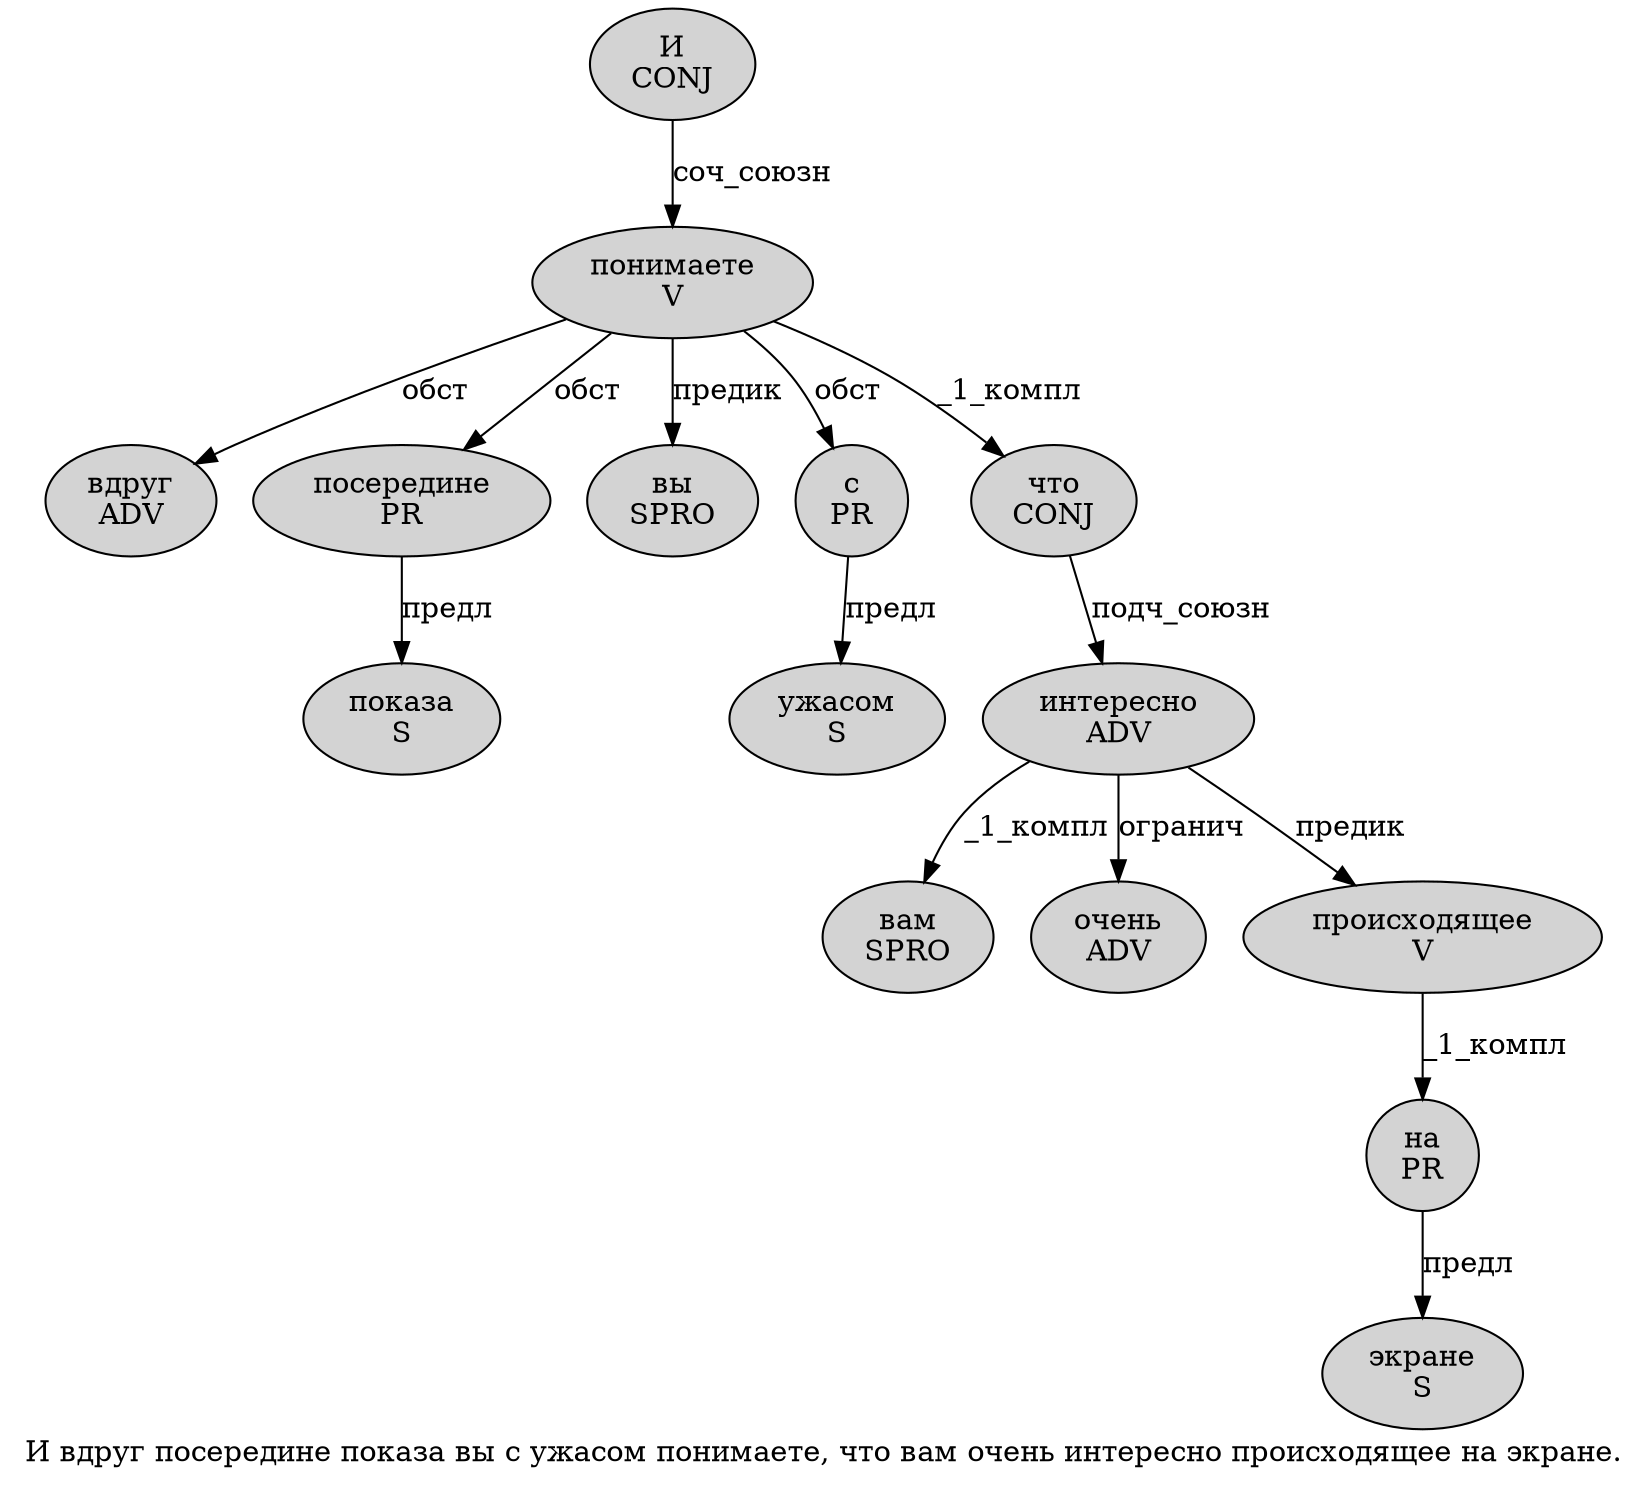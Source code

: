digraph SENTENCE_2673 {
	graph [label="И вдруг посередине показа вы с ужасом понимаете, что вам очень интересно происходящее на экране."]
	node [style=filled]
		0 [label="И
CONJ" color="" fillcolor=lightgray penwidth=1 shape=ellipse]
		1 [label="вдруг
ADV" color="" fillcolor=lightgray penwidth=1 shape=ellipse]
		2 [label="посередине
PR" color="" fillcolor=lightgray penwidth=1 shape=ellipse]
		3 [label="показа
S" color="" fillcolor=lightgray penwidth=1 shape=ellipse]
		4 [label="вы
SPRO" color="" fillcolor=lightgray penwidth=1 shape=ellipse]
		5 [label="с
PR" color="" fillcolor=lightgray penwidth=1 shape=ellipse]
		6 [label="ужасом
S" color="" fillcolor=lightgray penwidth=1 shape=ellipse]
		7 [label="понимаете
V" color="" fillcolor=lightgray penwidth=1 shape=ellipse]
		9 [label="что
CONJ" color="" fillcolor=lightgray penwidth=1 shape=ellipse]
		10 [label="вам
SPRO" color="" fillcolor=lightgray penwidth=1 shape=ellipse]
		11 [label="очень
ADV" color="" fillcolor=lightgray penwidth=1 shape=ellipse]
		12 [label="интересно
ADV" color="" fillcolor=lightgray penwidth=1 shape=ellipse]
		13 [label="происходящее
V" color="" fillcolor=lightgray penwidth=1 shape=ellipse]
		14 [label="на
PR" color="" fillcolor=lightgray penwidth=1 shape=ellipse]
		15 [label="экране
S" color="" fillcolor=lightgray penwidth=1 shape=ellipse]
			5 -> 6 [label="предл"]
			13 -> 14 [label="_1_компл"]
			9 -> 12 [label="подч_союзн"]
			12 -> 10 [label="_1_компл"]
			12 -> 11 [label="огранич"]
			12 -> 13 [label="предик"]
			7 -> 1 [label="обст"]
			7 -> 2 [label="обст"]
			7 -> 4 [label="предик"]
			7 -> 5 [label="обст"]
			7 -> 9 [label="_1_компл"]
			0 -> 7 [label="соч_союзн"]
			2 -> 3 [label="предл"]
			14 -> 15 [label="предл"]
}